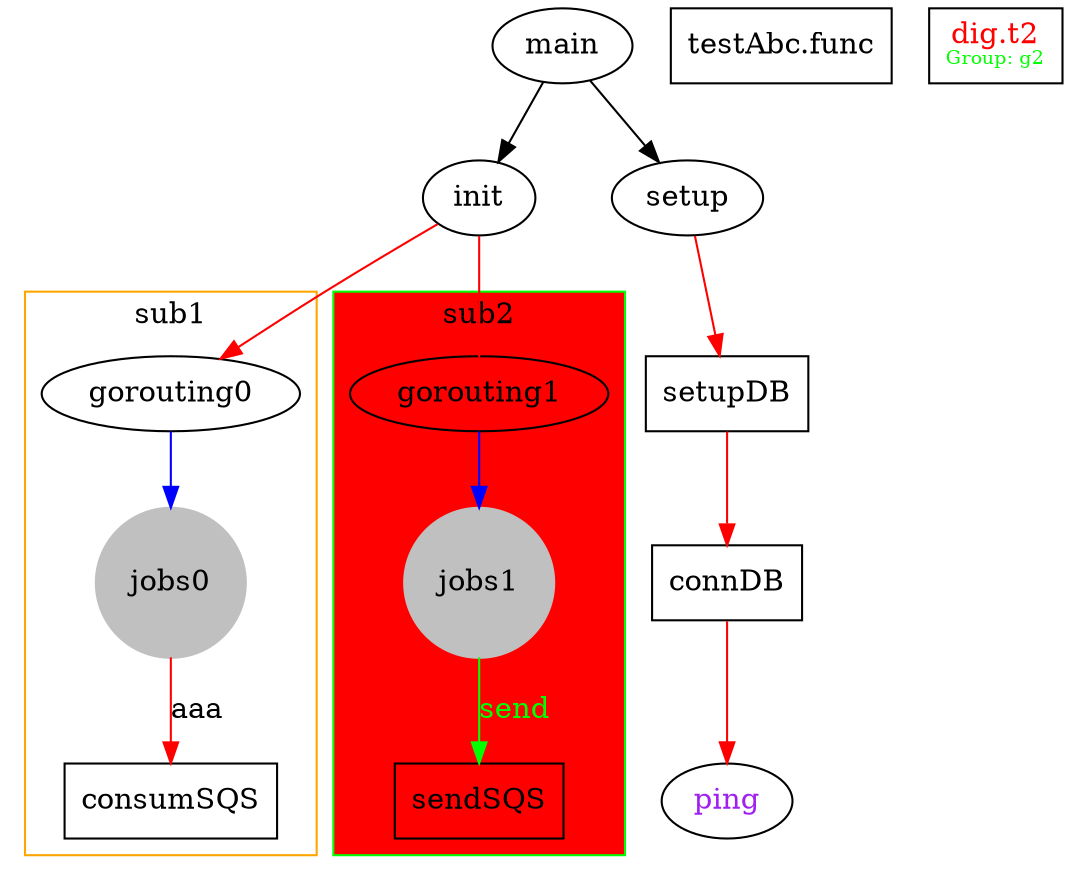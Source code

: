 digraph G {
    //size ="3,11";
    main -> init;
    main -> setup;
    node [shape=box];
    edge [color=red];
    setup -> setupDB;
    setupDB -> connDB;
    ping[shape=ellipse, fontcolor=purple];
    connDB -> ping;
    init -> gorouting0 [];
    init -> gorouting1 [];
    "testAbc.func" // 有特殊字符.要加双引号
    "dig.t2[group=g2]1" [label=<dig.t2<BR /><FONT POINT-SIZE="9" color="green">Group: g2</FONT>>, fontcolor=red];

    
    //graph [compound=true];
     subgraph cluster1 {
        label = "sub1"
        color=orange;
        gorouting0 [shape = ellipse];
        jobs0 [shape = circle, style=filled,color=grey];
        gorouting0 -> jobs0 [color=blue];
        jobs0 -> consumSQS [label="aaa"];
    }

    subgraph cluster2 {
        label = "sub2"
        color=green;
        bgcolor = red;

        gorouting1 [shape = ellipse];
        jobs1 [shape = circle, style=filled,color=grey];
        gorouting1 -> jobs1 [color=blue];
        jobs1 -> sendSQS [label="send",color=green,fontcolor=green];
    }
}


